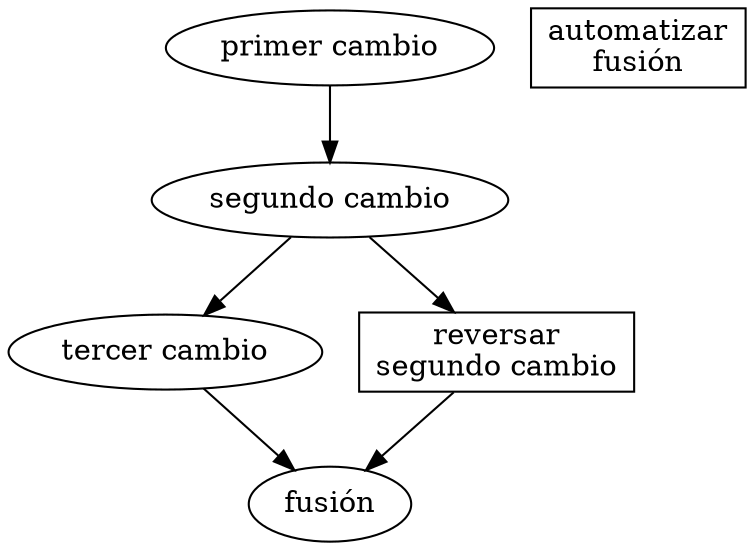 digraph undo_non_tip {
	"primer cambio" -> "segundo cambio";
	"segundo cambio" -> "tercer cambio";
	reversar [label="reversar\nsegundo cambio", shape=box];
	"segundo cambio" -> reversar;
	merge [label="automatizar\nfusión", shape=box];
	"tercer cambio" -> fusión;
	reversar -> fusión;
}
